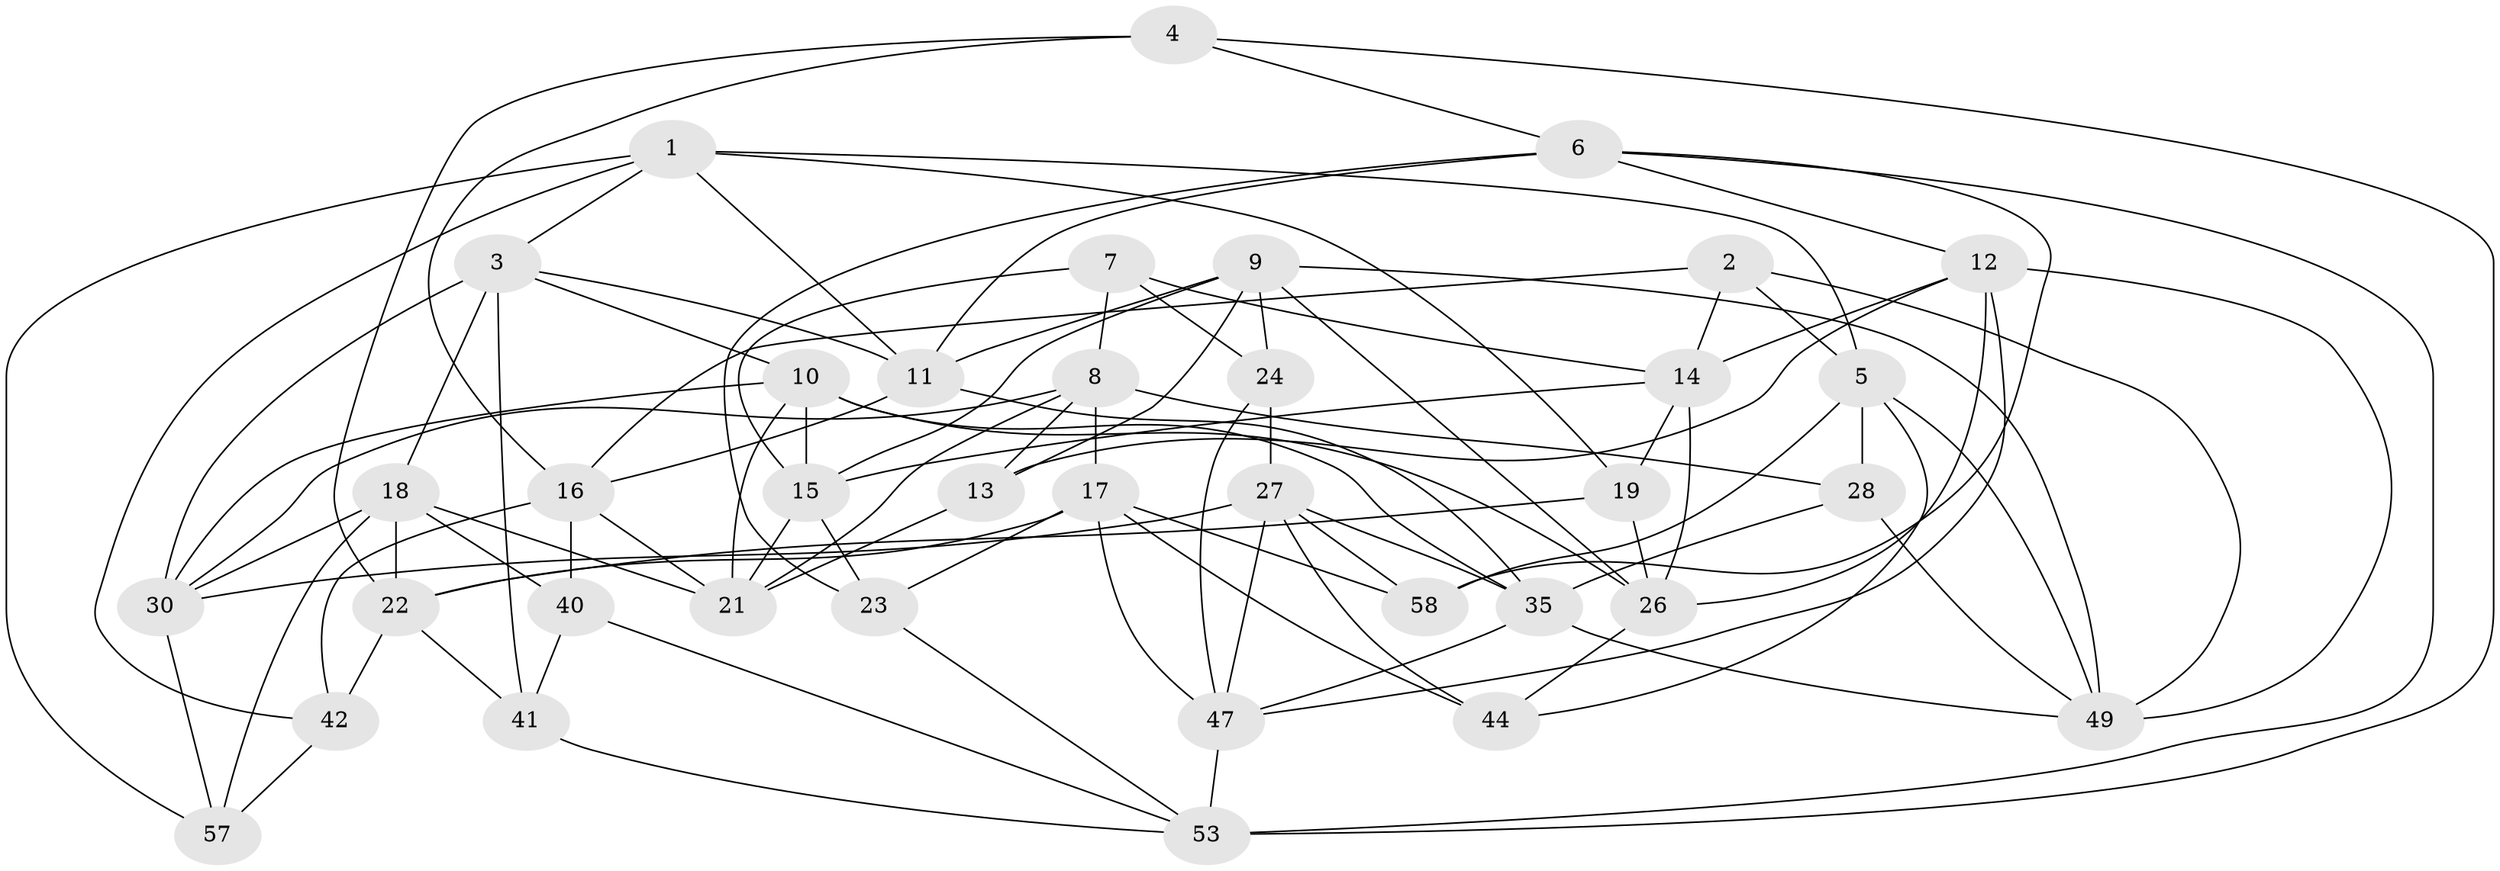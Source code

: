 // original degree distribution, {4: 1.0}
// Generated by graph-tools (version 1.1) at 2025/11/02/27/25 16:11:49]
// undirected, 37 vertices, 97 edges
graph export_dot {
graph [start="1"]
  node [color=gray90,style=filled];
  1 [super="+46"];
  2;
  3 [super="+32"];
  4;
  5 [super="+43"];
  6 [super="+59"];
  7;
  8 [super="+25"];
  9 [super="+38"];
  10 [super="+29"];
  11 [super="+39"];
  12 [super="+33"];
  13;
  14 [super="+20"];
  15 [super="+56"];
  16 [super="+31"];
  17 [super="+34"];
  18 [super="+51"];
  19;
  21 [super="+50"];
  22 [super="+54"];
  23;
  24;
  26 [super="+55"];
  27 [super="+37"];
  28;
  30 [super="+45"];
  35 [super="+36"];
  40;
  41;
  42;
  44;
  47 [super="+48"];
  49 [super="+52"];
  53 [super="+60"];
  57;
  58;
  1 -- 3;
  1 -- 19;
  1 -- 11;
  1 -- 42;
  1 -- 5;
  1 -- 57;
  2 -- 14;
  2 -- 16;
  2 -- 5;
  2 -- 49;
  3 -- 18;
  3 -- 30;
  3 -- 41;
  3 -- 10;
  3 -- 11;
  4 -- 22;
  4 -- 6;
  4 -- 53;
  4 -- 16;
  5 -- 44;
  5 -- 28;
  5 -- 58;
  5 -- 49;
  6 -- 53;
  6 -- 58;
  6 -- 12;
  6 -- 23;
  6 -- 11;
  7 -- 24;
  7 -- 14;
  7 -- 8;
  7 -- 15;
  8 -- 17;
  8 -- 13;
  8 -- 28;
  8 -- 21;
  8 -- 30;
  9 -- 11;
  9 -- 24;
  9 -- 15;
  9 -- 26;
  9 -- 13;
  9 -- 49;
  10 -- 26;
  10 -- 35;
  10 -- 15;
  10 -- 30;
  10 -- 21;
  11 -- 35;
  11 -- 16;
  12 -- 26;
  12 -- 13;
  12 -- 49;
  12 -- 47;
  12 -- 14;
  13 -- 21;
  14 -- 15;
  14 -- 26;
  14 -- 19;
  15 -- 23;
  15 -- 21;
  16 -- 21;
  16 -- 40;
  16 -- 42;
  17 -- 58;
  17 -- 23;
  17 -- 44;
  17 -- 22;
  17 -- 47;
  18 -- 57;
  18 -- 40;
  18 -- 21;
  18 -- 30;
  18 -- 22;
  19 -- 26;
  19 -- 22;
  22 -- 41;
  22 -- 42;
  23 -- 53;
  24 -- 47;
  24 -- 27;
  26 -- 44;
  27 -- 47;
  27 -- 58;
  27 -- 44;
  27 -- 30;
  27 -- 35;
  28 -- 49;
  28 -- 35;
  30 -- 57;
  35 -- 47;
  35 -- 49;
  40 -- 41;
  40 -- 53;
  41 -- 53;
  42 -- 57;
  47 -- 53;
}
